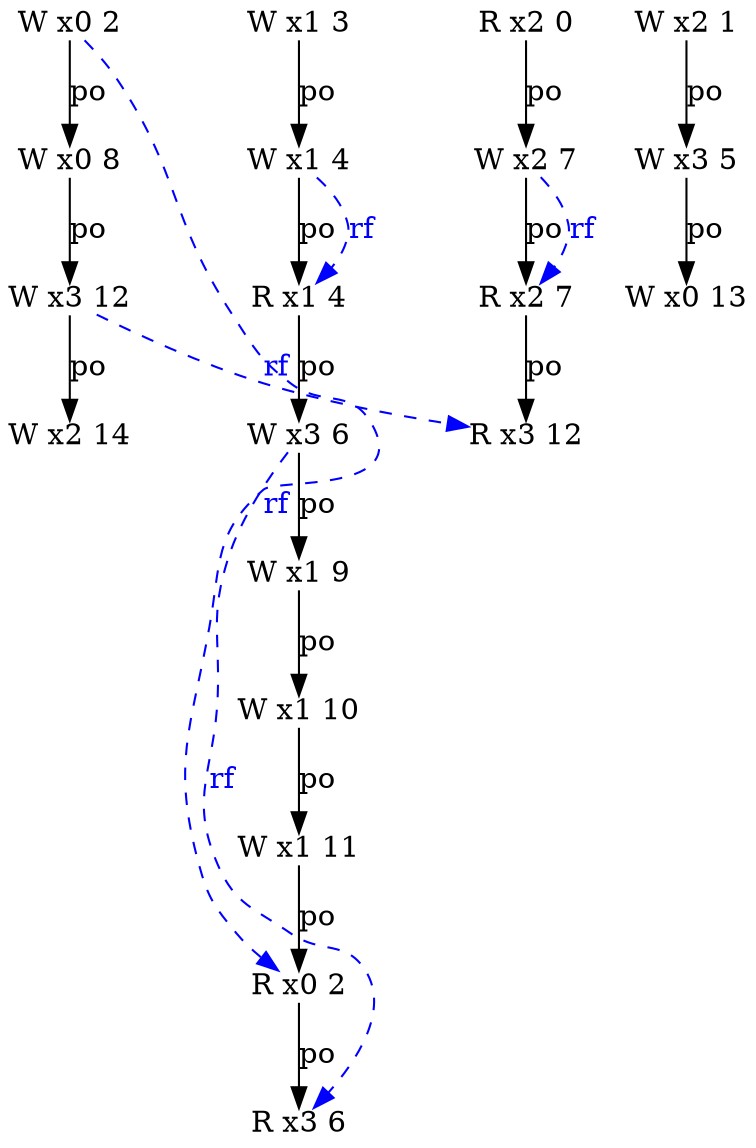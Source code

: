 digraph g {
  n3_1 [type=W,loc=2,th=3,idx=1,label="W x2 7",pos="3,-1!",shape=plain];
  n1_2 [type=W,loc=3,th=1,idx=2,label="W x3 12",pos="1,-2!",shape=plain];
  n1_1 [type=W,loc=0,th=1,idx=1,label="W x0 8",pos="1,-1!",shape=plain];
  n2_5 [type=W,loc=1,th=2,idx=5,label="W x1 10",pos="2,-5!",shape=plain];
  n1_0 [type=W,loc=0,th=1,idx=0,label="W x0 2",pos="1,0!",shape=plain];
  n2_1 [type=W,loc=1,th=2,idx=1,label="W x1 4",pos="2,-1!",shape=plain];
  n2_0 [type=W,loc=1,th=2,idx=0,label="W x1 3",pos="2,0!",shape=plain];
  n3_0 [type=R,loc=2,th=3,idx=0,label="R x2 0",pos="3,0!",shape=plain];
  n0_2 [type=W,loc=0,th=0,idx=2,label="W x0 13",pos="0,-2!",shape=plain];
  n2_7 [type=R,loc=0,th=2,idx=7,label="R x0 2",pos="2,-7!",shape=plain];
  n2_8 [type=R,loc=3,th=2,idx=8,label="R x3 6",pos="2,-8!",shape=plain];
  n0_0 [type=W,loc=2,th=0,idx=0,label="W x2 1",pos="0,0!",shape=plain];
  n2_4 [type=W,loc=1,th=2,idx=4,label="W x1 9",pos="2,-4!",shape=plain];
  n3_2 [type=R,loc=2,th=3,idx=2,label="R x2 7",pos="3,-2!",shape=plain];
  n2_3 [type=W,loc=3,th=2,idx=3,label="W x3 6",pos="2,-3!",shape=plain];
  n0_1 [type=W,loc=3,th=0,idx=1,label="W x3 5",pos="0,-1!",shape=plain];
  n2_2 [type=R,loc=1,th=2,idx=2,label="R x1 4",pos="2,-2!",shape=plain];
  n2_6 [type=W,loc=1,th=2,idx=6,label="W x1 11",pos="2,-6!",shape=plain];
  n1_3 [type=W,loc=2,th=1,idx=3,label="W x2 14",pos="1,-3!",shape=plain];
  n3_3 [type=R,loc=3,th=3,idx=3,label="R x3 12",pos="3,-3!",shape=plain];
  n2_6 -> n2_7 [label="po"];
  n2_4 -> n2_5 [label="po"];
  n2_2 -> n2_3 [label="po"];
  n3_2 -> n3_3 [label="po"];
  n2_0 -> n2_1 [label="po"];
  n1_0 -> n1_1 [label="po"];
  n3_1 -> n3_2 [label="po"];
  n2_3 -> n2_4 [label="po"];
  n0_0 -> n0_1 [label="po"];
  n0_1 -> n0_2 [label="po"];
  n1_2 -> n1_3 [label="po"];
  n2_5 -> n2_6 [label="po"];
  n1_1 -> n1_2 [label="po"];
  n3_0 -> n3_1 [label="po"];
  n2_1 -> n2_2 [label="po"];
  n2_7 -> n2_8 [label="po"];
  n3_1 -> n3_2 [from_th=3,to_th=3,from_idx=1,to_idx=2,constraint=false,style=dashed,label="rf",fontcolor=blue,color=blue];
  n1_0 -> n2_7 [from_th=1,to_th=2,from_idx=0,to_idx=7,constraint=false,style=dashed,label="rf",fontcolor=blue,color=blue];
  n2_1 -> n2_2 [from_th=2,to_th=2,from_idx=1,to_idx=2,constraint=false,style=dashed,label="rf",fontcolor=blue,color=blue];
  n2_3 -> n2_8 [from_th=2,to_th=2,from_idx=3,to_idx=8,constraint=false,style=dashed,label="rf",fontcolor=blue,color=blue];
  n1_2 -> n3_3 [from_th=1,to_th=3,from_idx=2,to_idx=3,constraint=false,style=dashed,label="rf",fontcolor=blue,color=blue];
}
